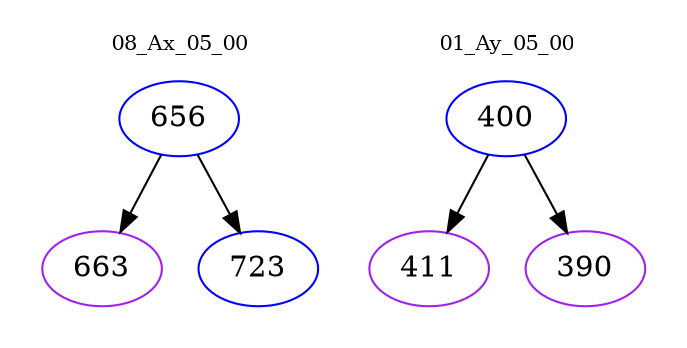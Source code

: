 digraph{
subgraph cluster_0 {
color = white
label = "08_Ax_05_00";
fontsize=10;
T0_656 [label="656", color="blue"]
T0_656 -> T0_663 [color="black"]
T0_663 [label="663", color="purple"]
T0_656 -> T0_723 [color="black"]
T0_723 [label="723", color="blue"]
}
subgraph cluster_1 {
color = white
label = "01_Ay_05_00";
fontsize=10;
T1_400 [label="400", color="blue"]
T1_400 -> T1_411 [color="black"]
T1_411 [label="411", color="purple"]
T1_400 -> T1_390 [color="black"]
T1_390 [label="390", color="purple"]
}
}
